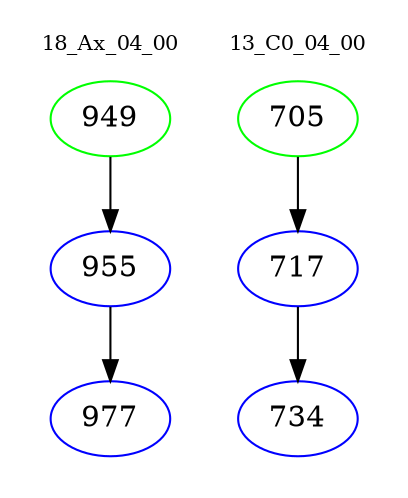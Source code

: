 digraph{
subgraph cluster_0 {
color = white
label = "18_Ax_04_00";
fontsize=10;
T0_949 [label="949", color="green"]
T0_949 -> T0_955 [color="black"]
T0_955 [label="955", color="blue"]
T0_955 -> T0_977 [color="black"]
T0_977 [label="977", color="blue"]
}
subgraph cluster_1 {
color = white
label = "13_C0_04_00";
fontsize=10;
T1_705 [label="705", color="green"]
T1_705 -> T1_717 [color="black"]
T1_717 [label="717", color="blue"]
T1_717 -> T1_734 [color="black"]
T1_734 [label="734", color="blue"]
}
}
